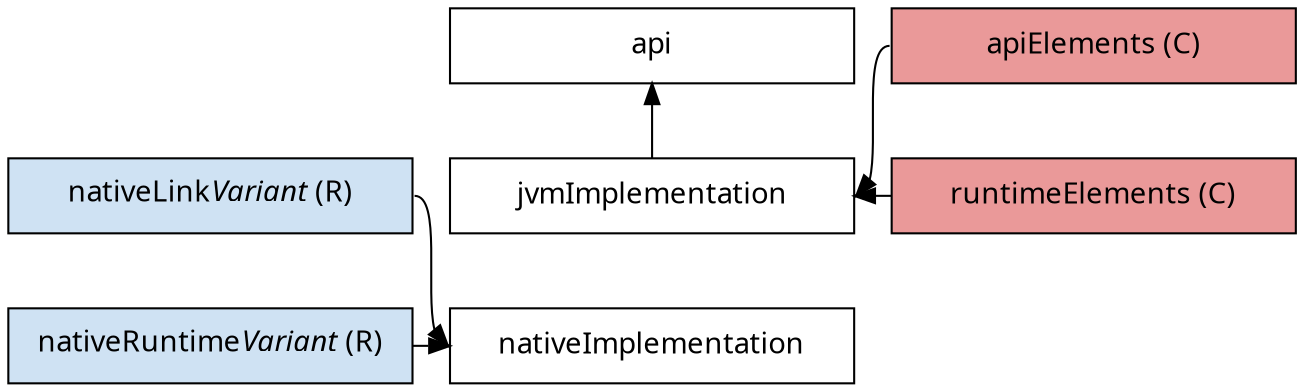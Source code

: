 digraph jniLibraryConfigurations {
	graph [ dpi = 100, fontname="Sans"];
	node [fontname = "Sans"];
	edge [fontname = "Sans"];
	node [shape=rectangle, fixedsize=true, width=2.7, height=0.5];

	subgraph central {
		node[style=filled, fillcolor=white]
		api -> jvmImplementation -> nativeImplementation [style=invis weight=1000]
		jvmImplementation -> api [headport=s tailport=n]
	}

	subgraph left {
		node[style=filled, fillcolor="#cfe2f3"]
		nativeLink[label=<nativeLink<i>Variant</i> (R)>]
		nativeRuntime[label=<nativeRuntime<i>Variant</i> (R)>]

		nativeLink -> nativeRuntime [style=invis]
	}

	subgraph right {
		node[style=filled, fillcolor="#ea9999"]
		apiElements -> runtimeElements [style=invis]

		apiElements[label="apiElements (C)"]
		runtimeElements[label="runtimeElements (C)"]
	}

	// Ensure the order is preserved
	{rank=same nativeImplementation nativeRuntime}
	{rank=same nativeLink runtimeElements jvmImplementation}
	nativeLink -> jvmImplementation -> runtimeElements [style=invis]

	{nativeLink nativeRuntime} -> nativeImplementation [headport=w tailport=e]
	{apiElements runtimeElements} -> jvmImplementation [headport=e tailport=w]
}

